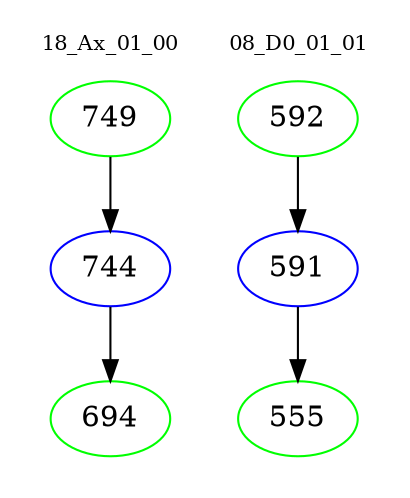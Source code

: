 digraph{
subgraph cluster_0 {
color = white
label = "18_Ax_01_00";
fontsize=10;
T0_749 [label="749", color="green"]
T0_749 -> T0_744 [color="black"]
T0_744 [label="744", color="blue"]
T0_744 -> T0_694 [color="black"]
T0_694 [label="694", color="green"]
}
subgraph cluster_1 {
color = white
label = "08_D0_01_01";
fontsize=10;
T1_592 [label="592", color="green"]
T1_592 -> T1_591 [color="black"]
T1_591 [label="591", color="blue"]
T1_591 -> T1_555 [color="black"]
T1_555 [label="555", color="green"]
}
}
